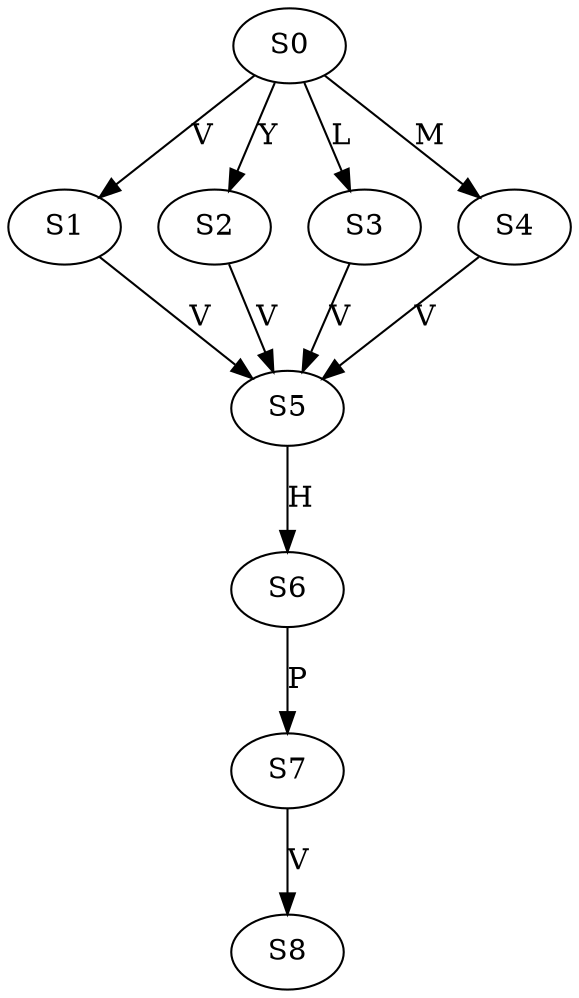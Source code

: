 strict digraph  {
	S0 -> S1 [ label = V ];
	S0 -> S2 [ label = Y ];
	S0 -> S3 [ label = L ];
	S0 -> S4 [ label = M ];
	S1 -> S5 [ label = V ];
	S2 -> S5 [ label = V ];
	S3 -> S5 [ label = V ];
	S4 -> S5 [ label = V ];
	S5 -> S6 [ label = H ];
	S6 -> S7 [ label = P ];
	S7 -> S8 [ label = V ];
}

